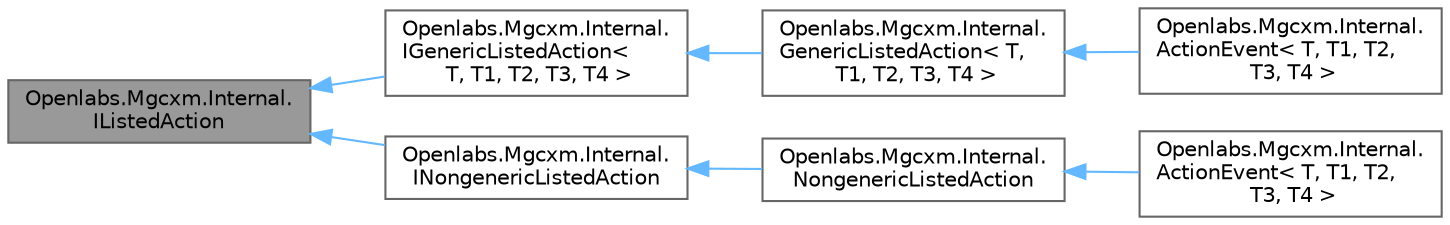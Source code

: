 digraph "Openlabs.Mgcxm.Internal.IListedAction"
{
 // LATEX_PDF_SIZE
  bgcolor="transparent";
  edge [fontname=Helvetica,fontsize=10,labelfontname=Helvetica,labelfontsize=10];
  node [fontname=Helvetica,fontsize=10,shape=box,height=0.2,width=0.4];
  rankdir="LR";
  Node1 [id="Node000001",label="Openlabs.Mgcxm.Internal.\lIListedAction",height=0.2,width=0.4,color="gray40", fillcolor="grey60", style="filled", fontcolor="black",tooltip=" "];
  Node1 -> Node2 [id="edge13_Node000001_Node000002",dir="back",color="steelblue1",style="solid",tooltip=" "];
  Node2 [id="Node000002",label="Openlabs.Mgcxm.Internal.\lIGenericListedAction\<\l T, T1, T2, T3, T4 \>",height=0.2,width=0.4,color="gray40", fillcolor="white", style="filled",URL="$interface_openlabs_1_1_mgcxm_1_1_internal_1_1_i_generic_listed_action.html",tooltip=" "];
  Node2 -> Node3 [id="edge14_Node000002_Node000003",dir="back",color="steelblue1",style="solid",tooltip=" "];
  Node3 [id="Node000003",label="Openlabs.Mgcxm.Internal.\lGenericListedAction\< T,\l T1, T2, T3, T4 \>",height=0.2,width=0.4,color="gray40", fillcolor="white", style="filled",URL="$class_openlabs_1_1_mgcxm_1_1_internal_1_1_generic_listed_action.html",tooltip=" "];
  Node3 -> Node4 [id="edge15_Node000003_Node000004",dir="back",color="steelblue1",style="solid",tooltip=" "];
  Node4 [id="Node000004",label="Openlabs.Mgcxm.Internal.\lActionEvent\< T, T1, T2,\l T3, T4 \>",height=0.2,width=0.4,color="gray40", fillcolor="white", style="filled",URL="$class_openlabs_1_1_mgcxm_1_1_internal_1_1_action_event.html",tooltip=" "];
  Node1 -> Node5 [id="edge16_Node000001_Node000005",dir="back",color="steelblue1",style="solid",tooltip=" "];
  Node5 [id="Node000005",label="Openlabs.Mgcxm.Internal.\lINongenericListedAction",height=0.2,width=0.4,color="gray40", fillcolor="white", style="filled",URL="$interface_openlabs_1_1_mgcxm_1_1_internal_1_1_i_nongeneric_listed_action.html",tooltip=" "];
  Node5 -> Node6 [id="edge17_Node000005_Node000006",dir="back",color="steelblue1",style="solid",tooltip=" "];
  Node6 [id="Node000006",label="Openlabs.Mgcxm.Internal.\lNongenericListedAction",height=0.2,width=0.4,color="gray40", fillcolor="white", style="filled",URL="$class_openlabs_1_1_mgcxm_1_1_internal_1_1_nongeneric_listed_action.html",tooltip=" "];
  Node6 -> Node7 [id="edge18_Node000006_Node000007",dir="back",color="steelblue1",style="solid",tooltip=" "];
  Node7 [id="Node000007",label="Openlabs.Mgcxm.Internal.\lActionEvent\< T, T1, T2,\l T3, T4 \>",height=0.2,width=0.4,color="gray40", fillcolor="white", style="filled",URL="$class_openlabs_1_1_mgcxm_1_1_internal_1_1_action_event.html",tooltip=" "];
}

